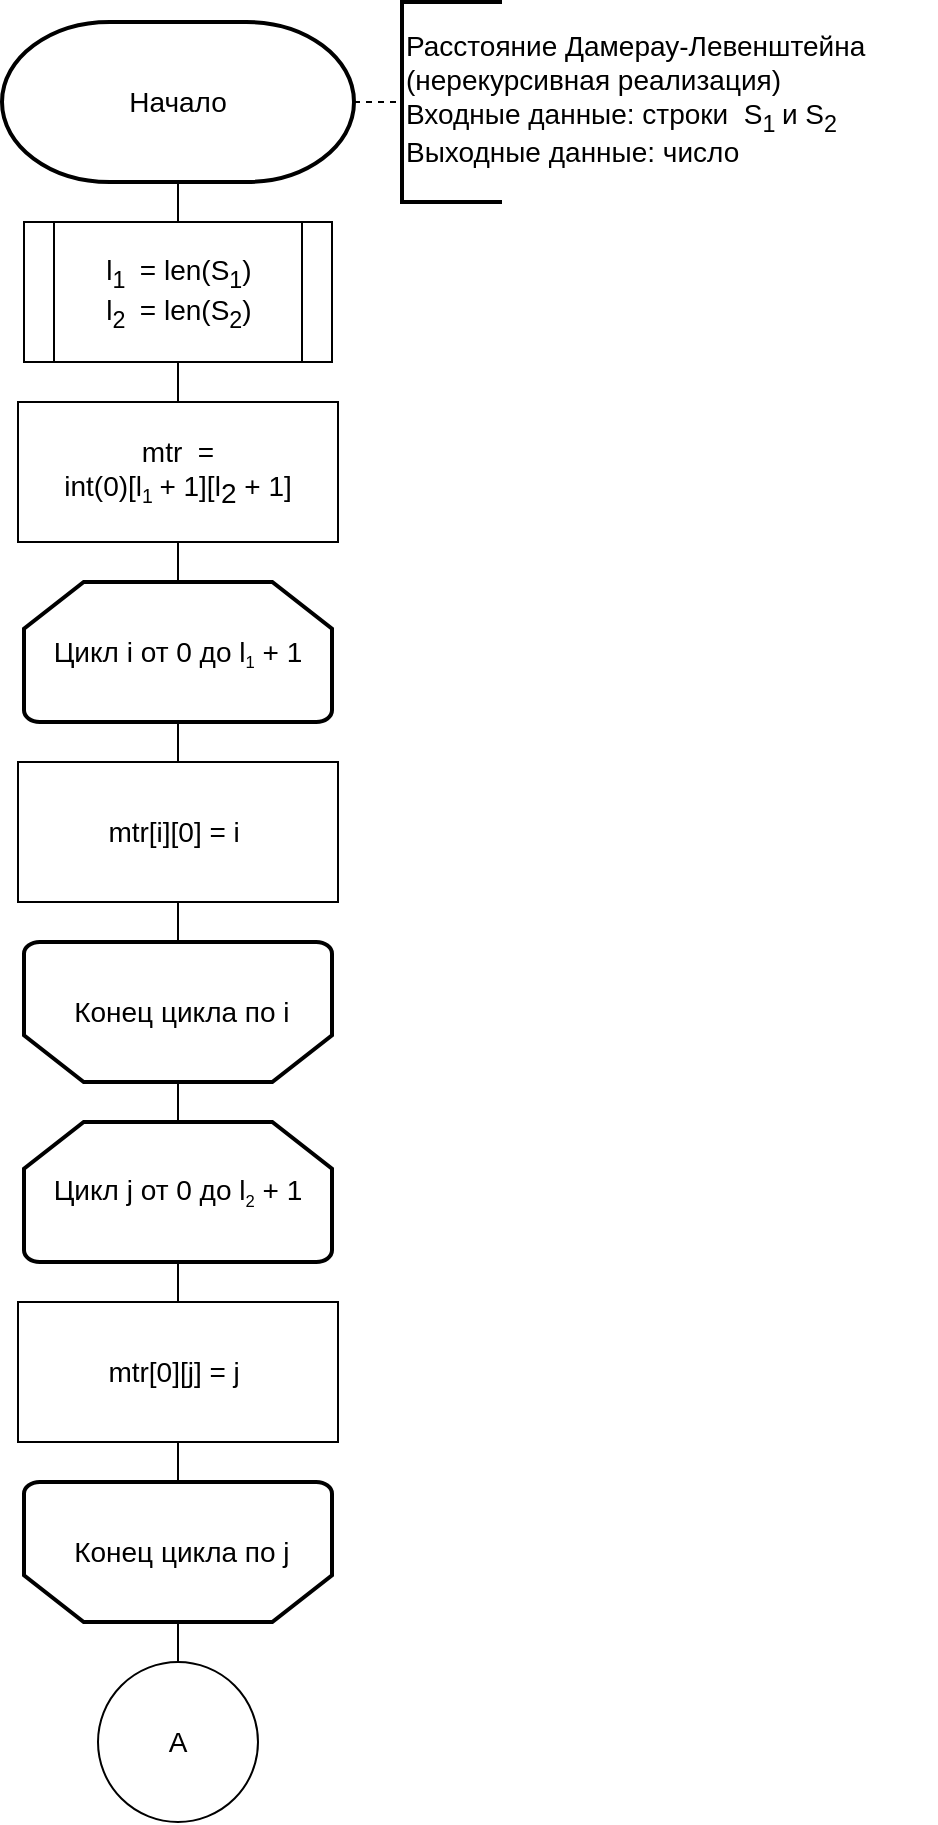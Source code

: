 <mxfile version="21.7.5" type="device">
  <diagram id="C5RBs43oDa-KdzZeNtuy" name="Page-1">
    <mxGraphModel dx="683" dy="377" grid="1" gridSize="10" guides="1" tooltips="1" connect="1" arrows="1" fold="1" page="1" pageScale="1" pageWidth="827" pageHeight="1169" math="0" shadow="0">
      <root>
        <mxCell id="WIyWlLk6GJQsqaUBKTNV-0" />
        <mxCell id="WIyWlLk6GJQsqaUBKTNV-1" parent="WIyWlLk6GJQsqaUBKTNV-0" />
        <mxCell id="McsBOwYT0wXExJDiZ_z8-0" value="&lt;font style=&quot;font-size: 14px;&quot;&gt;Начало&lt;/font&gt;" style="strokeWidth=2;html=1;shape=mxgraph.flowchart.terminator;whiteSpace=wrap;" parent="WIyWlLk6GJQsqaUBKTNV-1" vertex="1">
          <mxGeometry x="320" y="20" width="176" height="80" as="geometry" />
        </mxCell>
        <mxCell id="McsBOwYT0wXExJDiZ_z8-1" value="&lt;font style=&quot;font-size: 14px;&quot;&gt;Расстояние Дамерау-Левенштейна&lt;br&gt;(нерекурсивная реализация)&amp;nbsp;&lt;br&gt;Входные данные: строки&amp;nbsp; S&lt;sub&gt;1&amp;nbsp;&lt;/sub&gt;и S&lt;sub&gt;2&amp;nbsp; &amp;nbsp; &amp;nbsp; &amp;nbsp; &amp;nbsp; &amp;nbsp; &amp;nbsp;&lt;/sub&gt;&amp;nbsp;&amp;nbsp;&lt;br&gt;Выходные данные: число&lt;sub&gt;&amp;nbsp; &amp;nbsp;&lt;/sub&gt;&amp;nbsp; &lt;sub&gt;&amp;nbsp;&amp;nbsp;&amp;nbsp;&amp;nbsp;&lt;/sub&gt;&lt;/font&gt;" style="strokeWidth=2;html=1;shape=mxgraph.flowchart.annotation_1;align=left;pointerEvents=1;" parent="WIyWlLk6GJQsqaUBKTNV-1" vertex="1">
          <mxGeometry x="520" y="10" width="50" height="100" as="geometry" />
        </mxCell>
        <mxCell id="McsBOwYT0wXExJDiZ_z8-2" value="" style="endArrow=none;dashed=1;html=1;rounded=0;entryX=0;entryY=0.5;entryDx=0;entryDy=0;entryPerimeter=0;exitX=1;exitY=0.5;exitDx=0;exitDy=0;exitPerimeter=0;" parent="WIyWlLk6GJQsqaUBKTNV-1" source="McsBOwYT0wXExJDiZ_z8-0" target="McsBOwYT0wXExJDiZ_z8-1" edge="1">
          <mxGeometry width="50" height="50" relative="1" as="geometry">
            <mxPoint x="384" y="200" as="sourcePoint" />
            <mxPoint x="434" y="150" as="targetPoint" />
          </mxGeometry>
        </mxCell>
        <mxCell id="McsBOwYT0wXExJDiZ_z8-3" value="&lt;font style=&quot;font-size: 14px;&quot;&gt;l&lt;sub&gt;1&amp;nbsp;&lt;/sub&gt;&amp;nbsp;= len(S&lt;sub style=&quot;&quot;&gt;1&lt;/sub&gt;)&lt;br&gt;l&lt;sub&gt;2&amp;nbsp;&lt;/sub&gt;&amp;nbsp;= len(S&lt;sub&gt;2&lt;/sub&gt;)&lt;br&gt;&lt;/font&gt;" style="shape=process;whiteSpace=wrap;html=1;backgroundOutline=1;" parent="WIyWlLk6GJQsqaUBKTNV-1" vertex="1">
          <mxGeometry x="331" y="120" width="154" height="70" as="geometry" />
        </mxCell>
        <mxCell id="McsBOwYT0wXExJDiZ_z8-4" value="" style="endArrow=none;html=1;rounded=0;entryX=0.5;entryY=1;entryDx=0;entryDy=0;entryPerimeter=0;exitX=0.5;exitY=0;exitDx=0;exitDy=0;" parent="WIyWlLk6GJQsqaUBKTNV-1" source="McsBOwYT0wXExJDiZ_z8-3" target="McsBOwYT0wXExJDiZ_z8-0" edge="1">
          <mxGeometry width="50" height="50" relative="1" as="geometry">
            <mxPoint x="424" y="310" as="sourcePoint" />
            <mxPoint x="474" y="260" as="targetPoint" />
          </mxGeometry>
        </mxCell>
        <mxCell id="McsBOwYT0wXExJDiZ_z8-5" value="&lt;font style=&quot;font-size: 14px;&quot;&gt;mtr&amp;nbsp; = &lt;br&gt;int(0)[l&lt;/font&gt;&lt;font style=&quot;&quot;&gt;&lt;span style=&quot;font-size: 11.667px;&quot;&gt;&lt;sub&gt;1&lt;/sub&gt;&amp;nbsp;&lt;/span&gt;&lt;span style=&quot;font-size: 14px;&quot;&gt;+ 1][l&lt;/span&gt;&lt;sub style=&quot;font-size: 14px;&quot;&gt;2&lt;/sub&gt;&lt;span style=&quot;font-size: 14px;&quot;&gt;&amp;nbsp;+ 1]&lt;/span&gt;&lt;/font&gt;" style="rounded=0;whiteSpace=wrap;html=1;" parent="WIyWlLk6GJQsqaUBKTNV-1" vertex="1">
          <mxGeometry x="328" y="210" width="160" height="70" as="geometry" />
        </mxCell>
        <mxCell id="McsBOwYT0wXExJDiZ_z8-6" value="" style="endArrow=none;html=1;rounded=0;entryX=0.5;entryY=1;entryDx=0;entryDy=0;exitX=0.5;exitY=0;exitDx=0;exitDy=0;" parent="WIyWlLk6GJQsqaUBKTNV-1" source="McsBOwYT0wXExJDiZ_z8-5" target="McsBOwYT0wXExJDiZ_z8-3" edge="1">
          <mxGeometry width="50" height="50" relative="1" as="geometry">
            <mxPoint x="424" y="420" as="sourcePoint" />
            <mxPoint x="474" y="370" as="targetPoint" />
          </mxGeometry>
        </mxCell>
        <mxCell id="McsBOwYT0wXExJDiZ_z8-7" value="&lt;font style=&quot;font-size: 14px;&quot;&gt;Цикл i от 0 до l&lt;/font&gt;&lt;font size=&quot;1&quot; style=&quot;&quot;&gt;&lt;sub&gt;1&lt;/sub&gt;&lt;/font&gt;&lt;font style=&quot;&quot;&gt;&lt;span style=&quot;font-size: 14px;&quot;&gt;&amp;nbsp;+ 1&lt;/span&gt;&lt;/font&gt;" style="strokeWidth=2;html=1;shape=mxgraph.flowchart.loop_limit;whiteSpace=wrap;" parent="WIyWlLk6GJQsqaUBKTNV-1" vertex="1">
          <mxGeometry x="331" y="300" width="154" height="70" as="geometry" />
        </mxCell>
        <mxCell id="McsBOwYT0wXExJDiZ_z8-8" value="" style="endArrow=none;html=1;rounded=0;entryX=0.5;entryY=1;entryDx=0;entryDy=0;exitX=0.5;exitY=0;exitDx=0;exitDy=0;exitPerimeter=0;" parent="WIyWlLk6GJQsqaUBKTNV-1" source="McsBOwYT0wXExJDiZ_z8-7" target="McsBOwYT0wXExJDiZ_z8-5" edge="1">
          <mxGeometry width="50" height="50" relative="1" as="geometry">
            <mxPoint x="204" y="410" as="sourcePoint" />
            <mxPoint x="254" y="360" as="targetPoint" />
          </mxGeometry>
        </mxCell>
        <mxCell id="McsBOwYT0wXExJDiZ_z8-9" value="&lt;span style=&quot;font-size: 14px;&quot;&gt;mtr[i][0] = i&amp;nbsp;&lt;/span&gt;" style="rounded=0;whiteSpace=wrap;html=1;" parent="WIyWlLk6GJQsqaUBKTNV-1" vertex="1">
          <mxGeometry x="328" y="390" width="160" height="70" as="geometry" />
        </mxCell>
        <mxCell id="McsBOwYT0wXExJDiZ_z8-10" value="" style="endArrow=none;html=1;rounded=0;entryX=0.5;entryY=1;entryDx=0;entryDy=0;entryPerimeter=0;exitX=0.5;exitY=0;exitDx=0;exitDy=0;" parent="WIyWlLk6GJQsqaUBKTNV-1" source="McsBOwYT0wXExJDiZ_z8-9" target="McsBOwYT0wXExJDiZ_z8-7" edge="1">
          <mxGeometry width="50" height="50" relative="1" as="geometry">
            <mxPoint x="204" y="410" as="sourcePoint" />
            <mxPoint x="254" y="360" as="targetPoint" />
          </mxGeometry>
        </mxCell>
        <mxCell id="McsBOwYT0wXExJDiZ_z8-11" value="&lt;font style=&quot;font-size: 14px;&quot;&gt;&amp;nbsp;Конец цикла по i&lt;/font&gt;" style="strokeWidth=2;html=1;shape=mxgraph.flowchart.loop_limit;whiteSpace=wrap;direction=west;" parent="WIyWlLk6GJQsqaUBKTNV-1" vertex="1">
          <mxGeometry x="331" y="480" width="154" height="70" as="geometry" />
        </mxCell>
        <mxCell id="McsBOwYT0wXExJDiZ_z8-12" value="" style="endArrow=none;html=1;rounded=0;exitX=0.5;exitY=1;exitDx=0;exitDy=0;entryX=0.5;entryY=1;entryDx=0;entryDy=0;entryPerimeter=0;" parent="WIyWlLk6GJQsqaUBKTNV-1" source="McsBOwYT0wXExJDiZ_z8-9" target="McsBOwYT0wXExJDiZ_z8-11" edge="1">
          <mxGeometry width="50" height="50" relative="1" as="geometry">
            <mxPoint x="204" y="650" as="sourcePoint" />
            <mxPoint x="254" y="600" as="targetPoint" />
          </mxGeometry>
        </mxCell>
        <mxCell id="McsBOwYT0wXExJDiZ_z8-15" value="&lt;font style=&quot;font-size: 14px;&quot;&gt;Цикл j от 0 до l&lt;/font&gt;&lt;font style=&quot;&quot;&gt;&lt;sub style=&quot;font-size: 8.333px;&quot;&gt;2&lt;/sub&gt;&lt;/font&gt;&lt;font style=&quot;&quot;&gt;&lt;span style=&quot;font-size: 14px;&quot;&gt;&amp;nbsp;+ 1&lt;/span&gt;&lt;/font&gt;" style="strokeWidth=2;html=1;shape=mxgraph.flowchart.loop_limit;whiteSpace=wrap;" parent="WIyWlLk6GJQsqaUBKTNV-1" vertex="1">
          <mxGeometry x="331" y="570" width="154" height="70" as="geometry" />
        </mxCell>
        <mxCell id="McsBOwYT0wXExJDiZ_z8-16" value="&lt;span style=&quot;font-size: 14px;&quot;&gt;mtr[0][j] = j&amp;nbsp;&lt;/span&gt;" style="rounded=0;whiteSpace=wrap;html=1;" parent="WIyWlLk6GJQsqaUBKTNV-1" vertex="1">
          <mxGeometry x="328" y="660" width="160" height="70" as="geometry" />
        </mxCell>
        <mxCell id="McsBOwYT0wXExJDiZ_z8-17" value="" style="endArrow=none;html=1;rounded=0;entryX=0.5;entryY=1;entryDx=0;entryDy=0;entryPerimeter=0;exitX=0.5;exitY=0;exitDx=0;exitDy=0;" parent="WIyWlLk6GJQsqaUBKTNV-1" source="McsBOwYT0wXExJDiZ_z8-16" target="McsBOwYT0wXExJDiZ_z8-15" edge="1">
          <mxGeometry width="50" height="50" relative="1" as="geometry">
            <mxPoint x="204" y="680" as="sourcePoint" />
            <mxPoint x="254" y="630" as="targetPoint" />
          </mxGeometry>
        </mxCell>
        <mxCell id="McsBOwYT0wXExJDiZ_z8-18" value="&lt;font style=&quot;font-size: 14px;&quot;&gt;&amp;nbsp;Конец цикла по j&lt;/font&gt;" style="strokeWidth=2;html=1;shape=mxgraph.flowchart.loop_limit;whiteSpace=wrap;direction=west;" parent="WIyWlLk6GJQsqaUBKTNV-1" vertex="1">
          <mxGeometry x="331" y="750" width="154" height="70" as="geometry" />
        </mxCell>
        <mxCell id="McsBOwYT0wXExJDiZ_z8-19" value="" style="endArrow=none;html=1;rounded=0;exitX=0.5;exitY=1;exitDx=0;exitDy=0;entryX=0.5;entryY=1;entryDx=0;entryDy=0;entryPerimeter=0;" parent="WIyWlLk6GJQsqaUBKTNV-1" source="McsBOwYT0wXExJDiZ_z8-16" target="McsBOwYT0wXExJDiZ_z8-18" edge="1">
          <mxGeometry width="50" height="50" relative="1" as="geometry">
            <mxPoint x="204" y="920" as="sourcePoint" />
            <mxPoint x="254" y="870" as="targetPoint" />
          </mxGeometry>
        </mxCell>
        <mxCell id="McsBOwYT0wXExJDiZ_z8-20" value="&lt;font style=&quot;font-size: 14px;&quot;&gt;A&lt;/font&gt;" style="ellipse;whiteSpace=wrap;html=1;aspect=fixed;" parent="WIyWlLk6GJQsqaUBKTNV-1" vertex="1">
          <mxGeometry x="368" y="840" width="80" height="80" as="geometry" />
        </mxCell>
        <mxCell id="McsBOwYT0wXExJDiZ_z8-21" value="" style="endArrow=none;html=1;rounded=0;entryX=0.5;entryY=0;entryDx=0;entryDy=0;entryPerimeter=0;" parent="WIyWlLk6GJQsqaUBKTNV-1" source="McsBOwYT0wXExJDiZ_z8-20" target="McsBOwYT0wXExJDiZ_z8-18" edge="1">
          <mxGeometry width="50" height="50" relative="1" as="geometry">
            <mxPoint x="204" y="1190" as="sourcePoint" />
            <mxPoint x="254" y="1140" as="targetPoint" />
          </mxGeometry>
        </mxCell>
        <mxCell id="McsBOwYT0wXExJDiZ_z8-22" value="" style="endArrow=none;html=1;rounded=0;exitX=0.5;exitY=0;exitDx=0;exitDy=0;exitPerimeter=0;" parent="WIyWlLk6GJQsqaUBKTNV-1" source="McsBOwYT0wXExJDiZ_z8-11" target="McsBOwYT0wXExJDiZ_z8-15" edge="1">
          <mxGeometry width="50" height="50" relative="1" as="geometry">
            <mxPoint x="390" y="550" as="sourcePoint" />
            <mxPoint x="440" y="500" as="targetPoint" />
          </mxGeometry>
        </mxCell>
      </root>
    </mxGraphModel>
  </diagram>
</mxfile>
